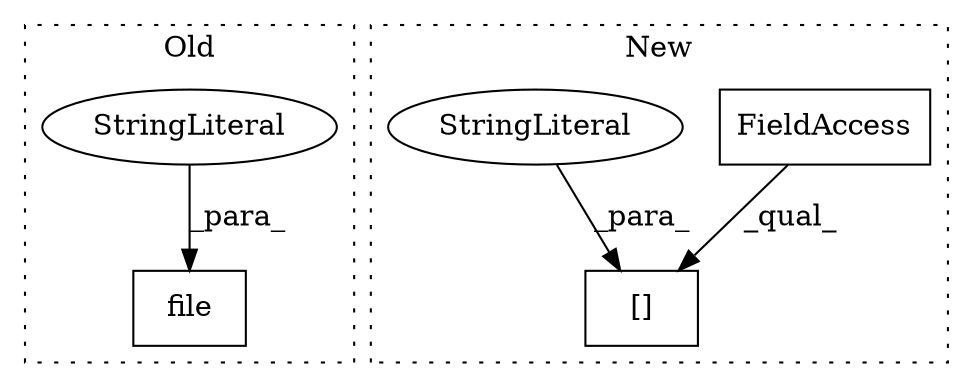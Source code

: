 digraph G {
subgraph cluster0 {
1 [label="file" a="32" s="4411,4458" l="5,1" shape="box"];
5 [label="StringLiteral" a="45" s="4416" l="42" shape="ellipse"];
label = "Old";
style="dotted";
}
subgraph cluster1 {
2 [label="[]" a="2" s="4288,4312" l="11,1" shape="box"];
3 [label="FieldAccess" a="22" s="4288" l="10" shape="box"];
4 [label="StringLiteral" a="45" s="4299" l="13" shape="ellipse"];
label = "New";
style="dotted";
}
3 -> 2 [label="_qual_"];
4 -> 2 [label="_para_"];
5 -> 1 [label="_para_"];
}
